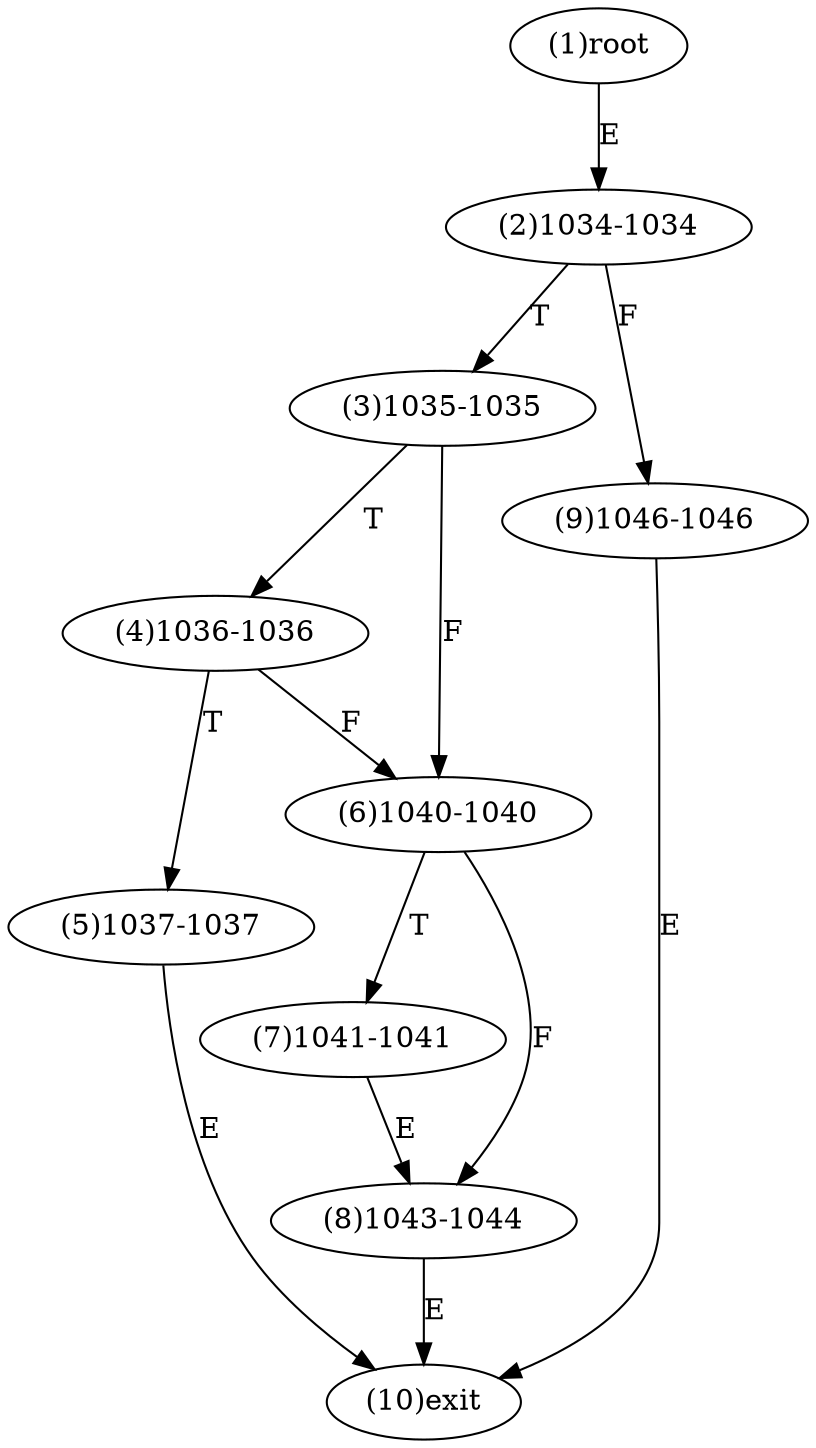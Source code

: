 digraph "" { 
1[ label="(1)root"];
2[ label="(2)1034-1034"];
3[ label="(3)1035-1035"];
4[ label="(4)1036-1036"];
5[ label="(5)1037-1037"];
6[ label="(6)1040-1040"];
7[ label="(7)1041-1041"];
8[ label="(8)1043-1044"];
9[ label="(9)1046-1046"];
10[ label="(10)exit"];
1->2[ label="E"];
2->9[ label="F"];
2->3[ label="T"];
3->6[ label="F"];
3->4[ label="T"];
4->6[ label="F"];
4->5[ label="T"];
5->10[ label="E"];
6->8[ label="F"];
6->7[ label="T"];
7->8[ label="E"];
8->10[ label="E"];
9->10[ label="E"];
}